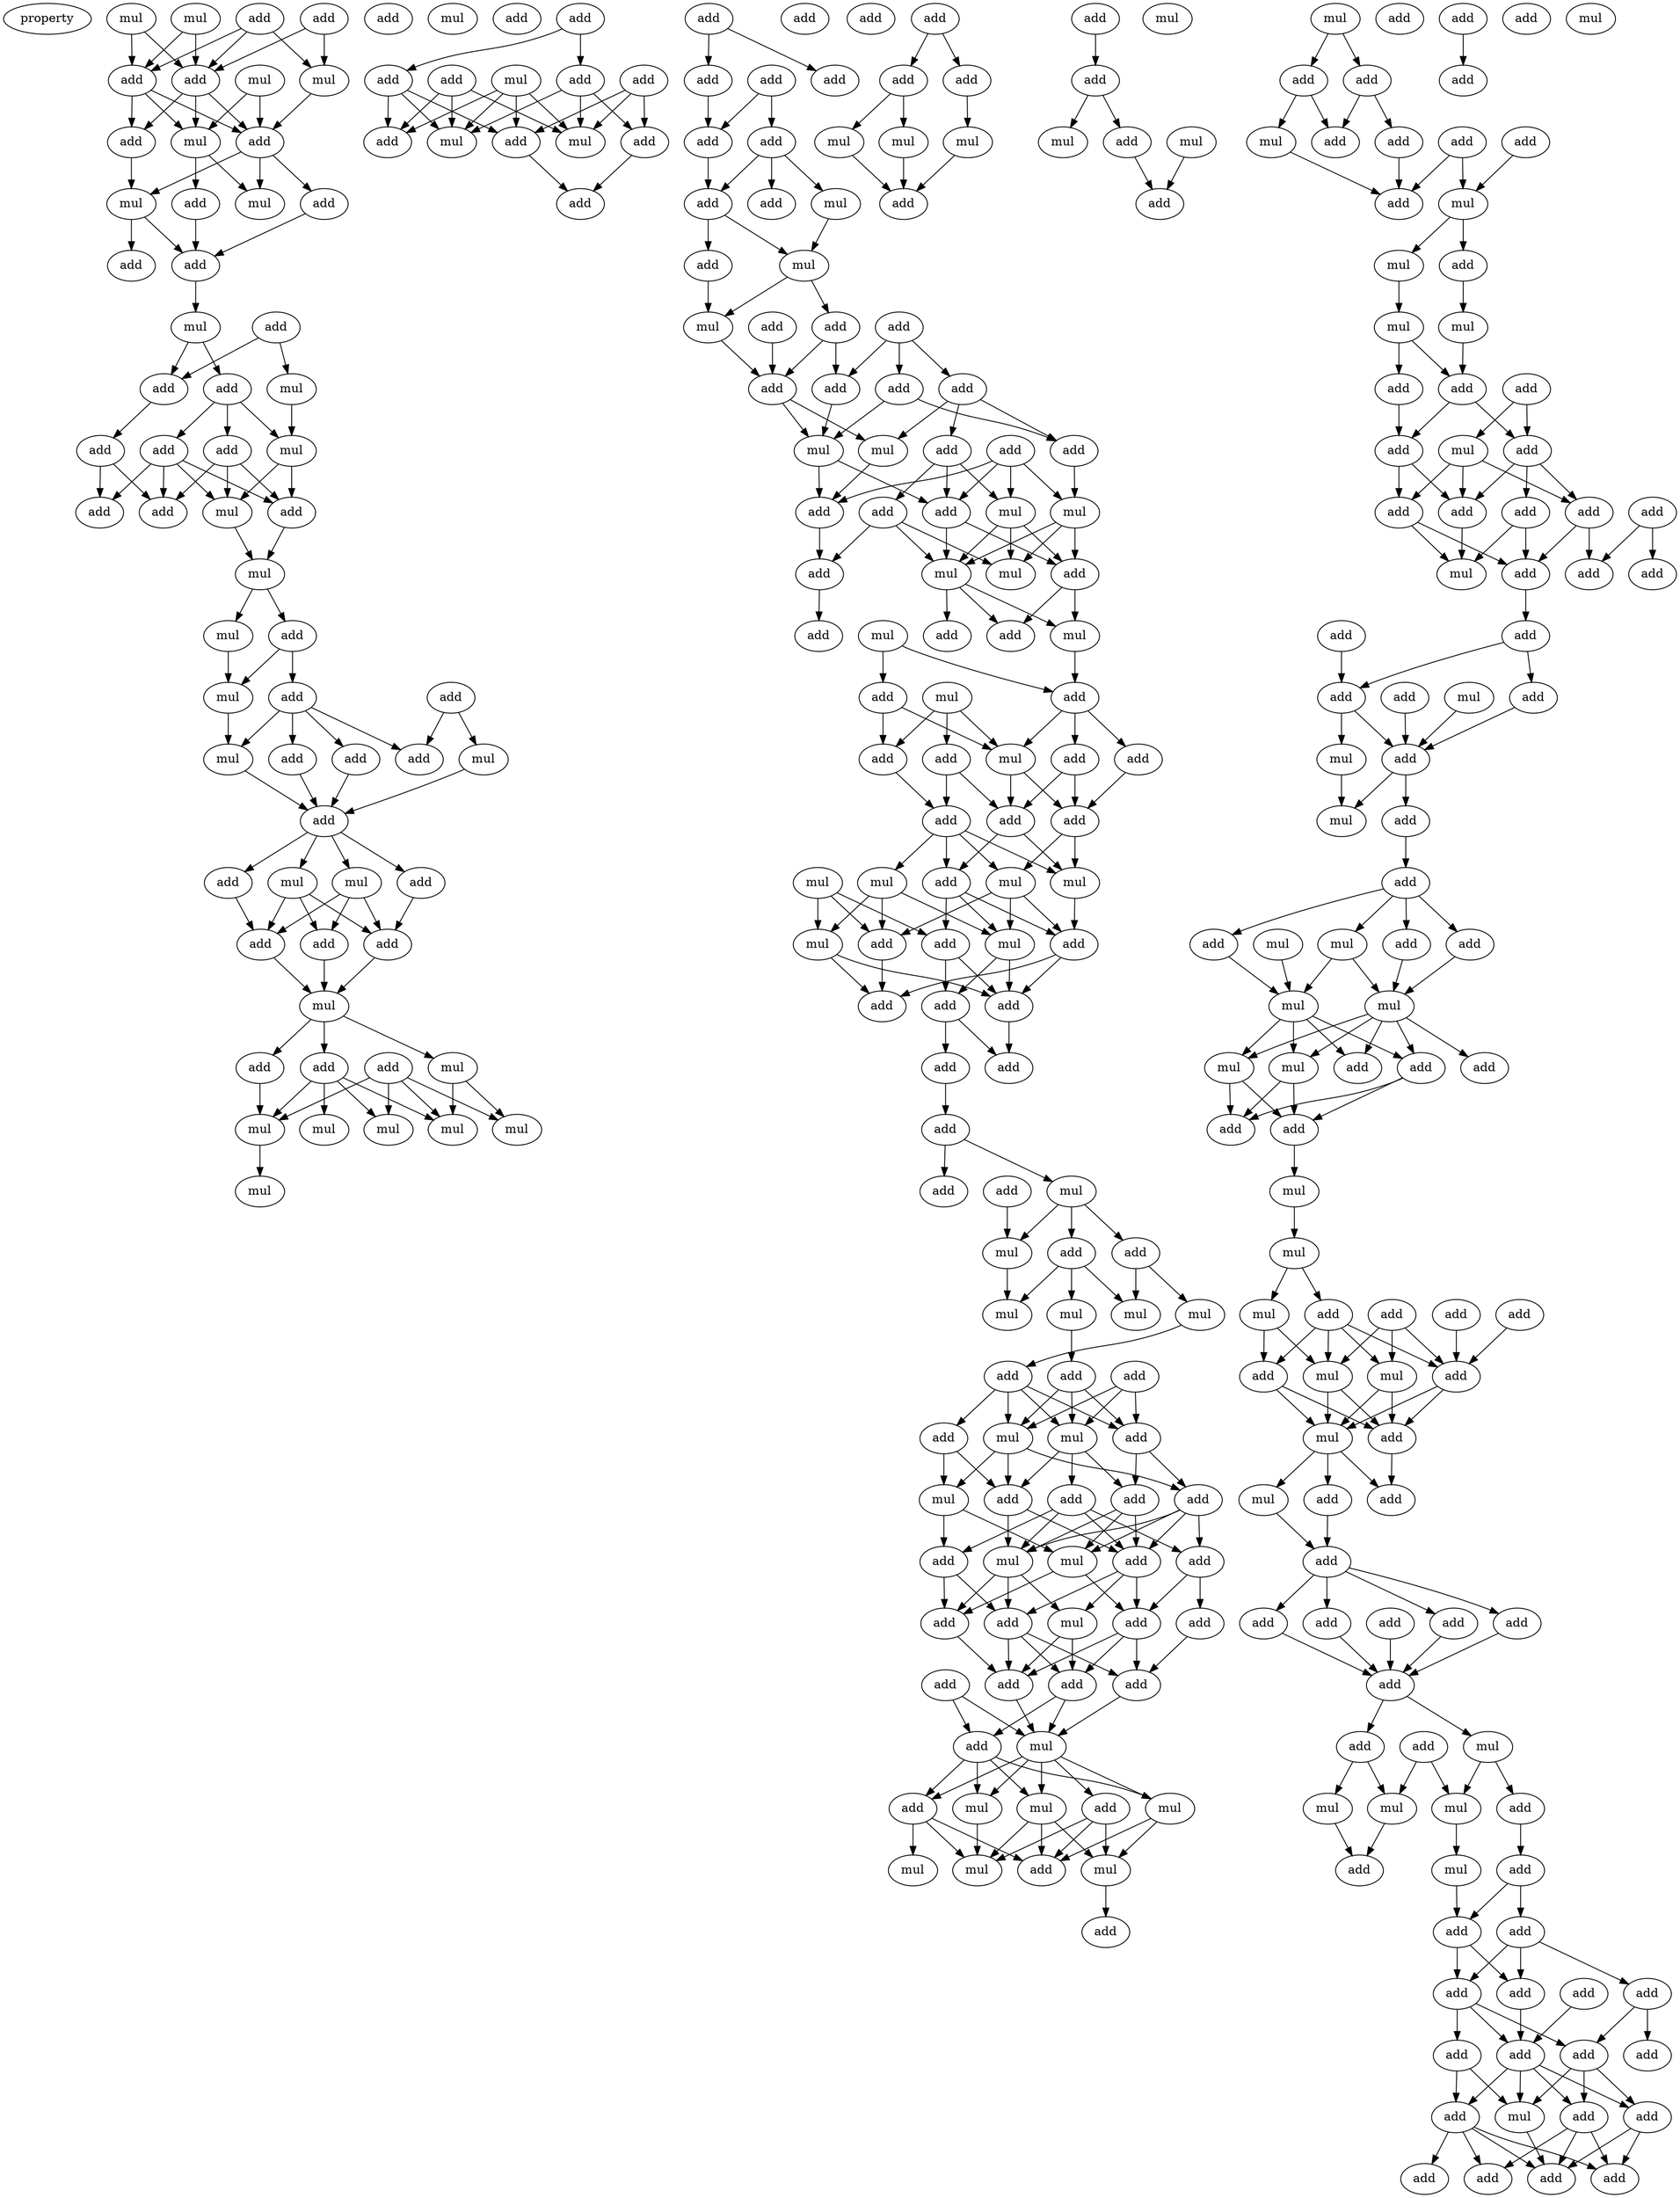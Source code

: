 digraph {
    node [fontcolor=black]
    property [mul=2,lf=1.8]
    0 [ label = mul ];
    1 [ label = mul ];
    2 [ label = add ];
    3 [ label = add ];
    4 [ label = add ];
    5 [ label = mul ];
    6 [ label = add ];
    7 [ label = mul ];
    8 [ label = add ];
    9 [ label = add ];
    10 [ label = mul ];
    11 [ label = mul ];
    12 [ label = mul ];
    13 [ label = add ];
    14 [ label = add ];
    15 [ label = add ];
    16 [ label = add ];
    17 [ label = add ];
    18 [ label = add ];
    19 [ label = mul ];
    20 [ label = add ];
    21 [ label = add ];
    22 [ label = mul ];
    23 [ label = add ];
    24 [ label = add ];
    25 [ label = add ];
    26 [ label = mul ];
    27 [ label = add ];
    28 [ label = mul ];
    29 [ label = add ];
    30 [ label = add ];
    31 [ label = mul ];
    32 [ label = mul ];
    33 [ label = add ];
    34 [ label = mul ];
    35 [ label = add ];
    36 [ label = add ];
    37 [ label = mul ];
    38 [ label = add ];
    39 [ label = add ];
    40 [ label = add ];
    41 [ label = mul ];
    42 [ label = add ];
    43 [ label = add ];
    44 [ label = mul ];
    45 [ label = mul ];
    46 [ label = add ];
    47 [ label = mul ];
    48 [ label = add ];
    49 [ label = add ];
    50 [ label = add ];
    51 [ label = mul ];
    52 [ label = mul ];
    53 [ label = add ];
    54 [ label = add ];
    55 [ label = add ];
    56 [ label = mul ];
    57 [ label = mul ];
    58 [ label = mul ];
    59 [ label = mul ];
    60 [ label = mul ];
    61 [ label = mul ];
    62 [ label = add ];
    63 [ label = add ];
    64 [ label = add ];
    65 [ label = add ];
    66 [ label = mul ];
    67 [ label = add ];
    68 [ label = add ];
    69 [ label = add ];
    70 [ label = mul ];
    71 [ label = add ];
    72 [ label = add ];
    73 [ label = mul ];
    74 [ label = add ];
    75 [ label = add ];
    76 [ label = add ];
    77 [ label = add ];
    78 [ label = add ];
    79 [ label = add ];
    80 [ label = add ];
    81 [ label = add ];
    82 [ label = add ];
    83 [ label = mul ];
    84 [ label = add ];
    85 [ label = mul ];
    86 [ label = add ];
    87 [ label = mul ];
    88 [ label = add ];
    89 [ label = add ];
    90 [ label = add ];
    91 [ label = add ];
    92 [ label = add ];
    93 [ label = add ];
    94 [ label = add ];
    95 [ label = add ];
    96 [ label = add ];
    97 [ label = add ];
    98 [ label = mul ];
    99 [ label = mul ];
    100 [ label = add ];
    101 [ label = add ];
    102 [ label = mul ];
    103 [ label = add ];
    104 [ label = mul ];
    105 [ label = add ];
    106 [ label = mul ];
    107 [ label = mul ];
    108 [ label = add ];
    109 [ label = mul ];
    110 [ label = mul ];
    111 [ label = add ];
    112 [ label = add ];
    113 [ label = add ];
    114 [ label = add ];
    115 [ label = add ];
    116 [ label = mul ];
    117 [ label = mul ];
    118 [ label = add ];
    119 [ label = add ];
    120 [ label = add ];
    121 [ label = add ];
    122 [ label = add ];
    123 [ label = add ];
    124 [ label = add ];
    125 [ label = mul ];
    126 [ label = mul ];
    127 [ label = mul ];
    128 [ label = mul ];
    129 [ label = add ];
    130 [ label = mul ];
    131 [ label = add ];
    132 [ label = mul ];
    133 [ label = add ];
    134 [ label = add ];
    135 [ label = add ];
    136 [ label = add ];
    137 [ label = add ];
    138 [ label = add ];
    139 [ label = add ];
    140 [ label = add ];
    141 [ label = mul ];
    142 [ label = add ];
    143 [ label = add ];
    144 [ label = add ];
    145 [ label = add ];
    146 [ label = mul ];
    147 [ label = mul ];
    148 [ label = mul ];
    149 [ label = mul ];
    150 [ label = mul ];
    151 [ label = add ];
    152 [ label = add ];
    153 [ label = add ];
    154 [ label = add ];
    155 [ label = mul ];
    156 [ label = add ];
    157 [ label = mul ];
    158 [ label = mul ];
    159 [ label = add ];
    160 [ label = add ];
    161 [ label = add ];
    162 [ label = add ];
    163 [ label = mul ];
    164 [ label = add ];
    165 [ label = add ];
    166 [ label = mul ];
    167 [ label = add ];
    168 [ label = add ];
    169 [ label = add ];
    170 [ label = add ];
    171 [ label = add ];
    172 [ label = mul ];
    173 [ label = add ];
    174 [ label = add ];
    175 [ label = add ];
    176 [ label = add ];
    177 [ label = add ];
    178 [ label = mul ];
    179 [ label = mul ];
    180 [ label = mul ];
    181 [ label = mul ];
    182 [ label = add ];
    183 [ label = add ];
    184 [ label = add ];
    185 [ label = mul ];
    186 [ label = mul ];
    187 [ label = mul ];
    188 [ label = add ];
    189 [ label = add ];
    190 [ label = add ];
    191 [ label = add ];
    192 [ label = add ];
    193 [ label = mul ];
    194 [ label = mul ];
    195 [ label = mul ];
    196 [ label = add ];
    197 [ label = add ];
    198 [ label = add ];
    199 [ label = mul ];
    200 [ label = mul ];
    201 [ label = add ];
    202 [ label = mul ];
    203 [ label = add ];
    204 [ label = mul ];
    205 [ label = add ];
    206 [ label = add ];
    207 [ label = add ];
    208 [ label = add ];
    209 [ label = add ];
    210 [ label = mul ];
    211 [ label = add ];
    212 [ label = mul ];
    213 [ label = add ];
    214 [ label = add ];
    215 [ label = mul ];
    216 [ label = add ];
    217 [ label = mul ];
    218 [ label = mul ];
    219 [ label = add ];
    220 [ label = add ];
    221 [ label = add ];
    222 [ label = add ];
    223 [ label = mul ];
    224 [ label = add ];
    225 [ label = add ];
    226 [ label = add ];
    227 [ label = add ];
    228 [ label = add ];
    229 [ label = add ];
    230 [ label = mul ];
    231 [ label = add ];
    232 [ label = add ];
    233 [ label = add ];
    234 [ label = add ];
    235 [ label = add ];
    236 [ label = add ];
    237 [ label = mul ];
    238 [ label = add ];
    239 [ label = add ];
    240 [ label = mul ];
    241 [ label = add ];
    242 [ label = add ];
    243 [ label = mul ];
    244 [ label = add ];
    245 [ label = add ];
    246 [ label = add ];
    247 [ label = add ];
    248 [ label = mul ];
    249 [ label = add ];
    250 [ label = add ];
    251 [ label = mul ];
    252 [ label = mul ];
    253 [ label = mul ];
    254 [ label = add ];
    255 [ label = add ];
    256 [ label = add ];
    257 [ label = mul ];
    258 [ label = mul ];
    259 [ label = add ];
    260 [ label = add ];
    261 [ label = mul ];
    262 [ label = mul ];
    263 [ label = add ];
    264 [ label = add ];
    265 [ label = mul ];
    266 [ label = add ];
    267 [ label = add ];
    268 [ label = mul ];
    269 [ label = mul ];
    270 [ label = add ];
    271 [ label = add ];
    272 [ label = mul ];
    273 [ label = add ];
    274 [ label = mul ];
    275 [ label = add ];
    276 [ label = add ];
    277 [ label = add ];
    278 [ label = add ];
    279 [ label = add ];
    280 [ label = add ];
    281 [ label = add ];
    282 [ label = add ];
    283 [ label = add ];
    284 [ label = add ];
    285 [ label = add ];
    286 [ label = mul ];
    287 [ label = add ];
    288 [ label = mul ];
    289 [ label = add ];
    290 [ label = mul ];
    291 [ label = mul ];
    292 [ label = mul ];
    293 [ label = add ];
    294 [ label = mul ];
    295 [ label = add ];
    296 [ label = add ];
    297 [ label = add ];
    298 [ label = add ];
    299 [ label = add ];
    300 [ label = add ];
    301 [ label = add ];
    302 [ label = add ];
    303 [ label = add ];
    304 [ label = add ];
    305 [ label = add ];
    306 [ label = add ];
    307 [ label = add ];
    308 [ label = mul ];
    309 [ label = add ];
    310 [ label = add ];
    311 [ label = add ];
    312 [ label = add ];
    313 [ label = add ];
    0 -> 4 [ name = 0 ];
    0 -> 6 [ name = 1 ];
    1 -> 4 [ name = 2 ];
    1 -> 6 [ name = 3 ];
    2 -> 4 [ name = 4 ];
    2 -> 6 [ name = 5 ];
    2 -> 7 [ name = 6 ];
    3 -> 6 [ name = 7 ];
    3 -> 7 [ name = 8 ];
    4 -> 8 [ name = 9 ];
    4 -> 9 [ name = 10 ];
    4 -> 10 [ name = 11 ];
    5 -> 9 [ name = 12 ];
    5 -> 10 [ name = 13 ];
    6 -> 8 [ name = 14 ];
    6 -> 9 [ name = 15 ];
    6 -> 10 [ name = 16 ];
    7 -> 9 [ name = 17 ];
    8 -> 11 [ name = 18 ];
    9 -> 11 [ name = 19 ];
    9 -> 12 [ name = 20 ];
    9 -> 13 [ name = 21 ];
    10 -> 12 [ name = 22 ];
    10 -> 15 [ name = 23 ];
    11 -> 16 [ name = 24 ];
    11 -> 17 [ name = 25 ];
    13 -> 17 [ name = 26 ];
    15 -> 17 [ name = 27 ];
    17 -> 19 [ name = 28 ];
    18 -> 21 [ name = 29 ];
    18 -> 22 [ name = 30 ];
    19 -> 20 [ name = 31 ];
    19 -> 21 [ name = 32 ];
    20 -> 23 [ name = 33 ];
    20 -> 25 [ name = 34 ];
    20 -> 26 [ name = 35 ];
    21 -> 24 [ name = 36 ];
    22 -> 26 [ name = 37 ];
    23 -> 27 [ name = 38 ];
    23 -> 28 [ name = 39 ];
    23 -> 29 [ name = 40 ];
    24 -> 27 [ name = 41 ];
    24 -> 30 [ name = 42 ];
    25 -> 27 [ name = 43 ];
    25 -> 28 [ name = 44 ];
    25 -> 29 [ name = 45 ];
    25 -> 30 [ name = 46 ];
    26 -> 28 [ name = 47 ];
    26 -> 29 [ name = 48 ];
    28 -> 31 [ name = 49 ];
    29 -> 31 [ name = 50 ];
    31 -> 32 [ name = 51 ];
    31 -> 33 [ name = 52 ];
    32 -> 34 [ name = 53 ];
    33 -> 34 [ name = 54 ];
    33 -> 36 [ name = 55 ];
    34 -> 41 [ name = 56 ];
    35 -> 37 [ name = 57 ];
    35 -> 39 [ name = 58 ];
    36 -> 38 [ name = 59 ];
    36 -> 39 [ name = 60 ];
    36 -> 40 [ name = 61 ];
    36 -> 41 [ name = 62 ];
    37 -> 42 [ name = 63 ];
    38 -> 42 [ name = 64 ];
    40 -> 42 [ name = 65 ];
    41 -> 42 [ name = 66 ];
    42 -> 43 [ name = 67 ];
    42 -> 45 [ name = 68 ];
    42 -> 46 [ name = 69 ];
    42 -> 47 [ name = 70 ];
    43 -> 50 [ name = 71 ];
    45 -> 48 [ name = 72 ];
    45 -> 49 [ name = 73 ];
    45 -> 50 [ name = 74 ];
    46 -> 48 [ name = 75 ];
    47 -> 48 [ name = 76 ];
    47 -> 49 [ name = 77 ];
    47 -> 50 [ name = 78 ];
    48 -> 51 [ name = 79 ];
    49 -> 51 [ name = 80 ];
    50 -> 51 [ name = 81 ];
    51 -> 52 [ name = 82 ];
    51 -> 54 [ name = 83 ];
    51 -> 55 [ name = 84 ];
    52 -> 56 [ name = 85 ];
    52 -> 58 [ name = 86 ];
    53 -> 56 [ name = 87 ];
    53 -> 58 [ name = 88 ];
    53 -> 59 [ name = 89 ];
    53 -> 60 [ name = 90 ];
    54 -> 57 [ name = 91 ];
    54 -> 58 [ name = 92 ];
    54 -> 59 [ name = 93 ];
    54 -> 60 [ name = 94 ];
    55 -> 59 [ name = 95 ];
    59 -> 61 [ name = 96 ];
    63 -> 64 [ name = 97 ];
    63 -> 65 [ name = 98 ];
    64 -> 69 [ name = 99 ];
    64 -> 70 [ name = 100 ];
    64 -> 73 [ name = 101 ];
    65 -> 71 [ name = 102 ];
    65 -> 72 [ name = 103 ];
    65 -> 73 [ name = 104 ];
    66 -> 70 [ name = 105 ];
    66 -> 71 [ name = 106 ];
    66 -> 72 [ name = 107 ];
    66 -> 73 [ name = 108 ];
    67 -> 69 [ name = 109 ];
    67 -> 70 [ name = 110 ];
    67 -> 72 [ name = 111 ];
    68 -> 70 [ name = 112 ];
    68 -> 71 [ name = 113 ];
    68 -> 73 [ name = 114 ];
    69 -> 74 [ name = 115 ];
    72 -> 74 [ name = 116 ];
    75 -> 78 [ name = 117 ];
    75 -> 79 [ name = 118 ];
    76 -> 80 [ name = 119 ];
    76 -> 81 [ name = 120 ];
    79 -> 80 [ name = 121 ];
    80 -> 84 [ name = 122 ];
    81 -> 82 [ name = 123 ];
    81 -> 83 [ name = 124 ];
    81 -> 84 [ name = 125 ];
    83 -> 85 [ name = 126 ];
    84 -> 85 [ name = 127 ];
    84 -> 86 [ name = 128 ];
    85 -> 87 [ name = 129 ];
    85 -> 89 [ name = 130 ];
    86 -> 87 [ name = 131 ];
    87 -> 94 [ name = 132 ];
    88 -> 91 [ name = 133 ];
    88 -> 92 [ name = 134 ];
    88 -> 93 [ name = 135 ];
    89 -> 91 [ name = 136 ];
    89 -> 94 [ name = 137 ];
    90 -> 94 [ name = 138 ];
    91 -> 99 [ name = 139 ];
    92 -> 95 [ name = 140 ];
    92 -> 96 [ name = 141 ];
    92 -> 98 [ name = 142 ];
    93 -> 95 [ name = 143 ];
    93 -> 99 [ name = 144 ];
    94 -> 98 [ name = 145 ];
    94 -> 99 [ name = 146 ];
    95 -> 104 [ name = 147 ];
    96 -> 100 [ name = 148 ];
    96 -> 101 [ name = 149 ];
    96 -> 102 [ name = 150 ];
    97 -> 100 [ name = 151 ];
    97 -> 102 [ name = 152 ];
    97 -> 103 [ name = 153 ];
    97 -> 104 [ name = 154 ];
    98 -> 103 [ name = 155 ];
    99 -> 100 [ name = 156 ];
    99 -> 103 [ name = 157 ];
    100 -> 106 [ name = 158 ];
    100 -> 108 [ name = 159 ];
    101 -> 105 [ name = 160 ];
    101 -> 106 [ name = 161 ];
    101 -> 107 [ name = 162 ];
    102 -> 106 [ name = 163 ];
    102 -> 107 [ name = 164 ];
    102 -> 108 [ name = 165 ];
    103 -> 105 [ name = 166 ];
    104 -> 106 [ name = 167 ];
    104 -> 107 [ name = 168 ];
    104 -> 108 [ name = 169 ];
    105 -> 112 [ name = 170 ];
    106 -> 109 [ name = 171 ];
    106 -> 111 [ name = 172 ];
    106 -> 113 [ name = 173 ];
    108 -> 109 [ name = 174 ];
    108 -> 111 [ name = 175 ];
    109 -> 114 [ name = 176 ];
    110 -> 114 [ name = 177 ];
    110 -> 115 [ name = 178 ];
    114 -> 117 [ name = 179 ];
    114 -> 119 [ name = 180 ];
    114 -> 120 [ name = 181 ];
    115 -> 117 [ name = 182 ];
    115 -> 118 [ name = 183 ];
    116 -> 117 [ name = 184 ];
    116 -> 118 [ name = 185 ];
    116 -> 121 [ name = 186 ];
    117 -> 122 [ name = 187 ];
    117 -> 124 [ name = 188 ];
    118 -> 123 [ name = 189 ];
    119 -> 124 [ name = 190 ];
    120 -> 122 [ name = 191 ];
    120 -> 124 [ name = 192 ];
    121 -> 122 [ name = 193 ];
    121 -> 123 [ name = 194 ];
    122 -> 128 [ name = 195 ];
    122 -> 129 [ name = 196 ];
    123 -> 125 [ name = 197 ];
    123 -> 127 [ name = 198 ];
    123 -> 128 [ name = 199 ];
    123 -> 129 [ name = 200 ];
    124 -> 127 [ name = 201 ];
    124 -> 128 [ name = 202 ];
    125 -> 130 [ name = 203 ];
    125 -> 131 [ name = 204 ];
    125 -> 132 [ name = 205 ];
    126 -> 130 [ name = 206 ];
    126 -> 131 [ name = 207 ];
    126 -> 133 [ name = 208 ];
    127 -> 131 [ name = 209 ];
    127 -> 132 [ name = 210 ];
    127 -> 134 [ name = 211 ];
    128 -> 134 [ name = 212 ];
    129 -> 132 [ name = 213 ];
    129 -> 133 [ name = 214 ];
    129 -> 134 [ name = 215 ];
    130 -> 136 [ name = 216 ];
    130 -> 137 [ name = 217 ];
    131 -> 136 [ name = 218 ];
    132 -> 135 [ name = 219 ];
    132 -> 137 [ name = 220 ];
    133 -> 135 [ name = 221 ];
    133 -> 137 [ name = 222 ];
    134 -> 136 [ name = 223 ];
    134 -> 137 [ name = 224 ];
    135 -> 138 [ name = 225 ];
    135 -> 139 [ name = 226 ];
    137 -> 139 [ name = 227 ];
    138 -> 140 [ name = 228 ];
    140 -> 141 [ name = 229 ];
    140 -> 142 [ name = 230 ];
    141 -> 144 [ name = 231 ];
    141 -> 145 [ name = 232 ];
    141 -> 146 [ name = 233 ];
    143 -> 146 [ name = 234 ];
    144 -> 148 [ name = 235 ];
    144 -> 149 [ name = 236 ];
    144 -> 150 [ name = 237 ];
    145 -> 147 [ name = 238 ];
    145 -> 148 [ name = 239 ];
    146 -> 150 [ name = 240 ];
    147 -> 152 [ name = 241 ];
    149 -> 151 [ name = 242 ];
    151 -> 155 [ name = 243 ];
    151 -> 156 [ name = 244 ];
    151 -> 157 [ name = 245 ];
    152 -> 154 [ name = 246 ];
    152 -> 155 [ name = 247 ];
    152 -> 156 [ name = 248 ];
    152 -> 157 [ name = 249 ];
    153 -> 155 [ name = 250 ];
    153 -> 156 [ name = 251 ];
    153 -> 157 [ name = 252 ];
    154 -> 158 [ name = 253 ];
    154 -> 162 [ name = 254 ];
    155 -> 158 [ name = 255 ];
    155 -> 159 [ name = 256 ];
    155 -> 162 [ name = 257 ];
    156 -> 159 [ name = 258 ];
    156 -> 161 [ name = 259 ];
    157 -> 160 [ name = 260 ];
    157 -> 161 [ name = 261 ];
    157 -> 162 [ name = 262 ];
    158 -> 163 [ name = 263 ];
    158 -> 164 [ name = 264 ];
    159 -> 163 [ name = 265 ];
    159 -> 165 [ name = 266 ];
    159 -> 166 [ name = 267 ];
    159 -> 167 [ name = 268 ];
    160 -> 164 [ name = 269 ];
    160 -> 165 [ name = 270 ];
    160 -> 166 [ name = 271 ];
    160 -> 167 [ name = 272 ];
    161 -> 163 [ name = 273 ];
    161 -> 166 [ name = 274 ];
    161 -> 167 [ name = 275 ];
    162 -> 166 [ name = 276 ];
    162 -> 167 [ name = 277 ];
    163 -> 169 [ name = 278 ];
    163 -> 170 [ name = 279 ];
    164 -> 168 [ name = 280 ];
    164 -> 170 [ name = 281 ];
    165 -> 169 [ name = 282 ];
    165 -> 171 [ name = 283 ];
    166 -> 168 [ name = 284 ];
    166 -> 170 [ name = 285 ];
    166 -> 172 [ name = 286 ];
    167 -> 168 [ name = 287 ];
    167 -> 169 [ name = 288 ];
    167 -> 172 [ name = 289 ];
    168 -> 173 [ name = 290 ];
    168 -> 174 [ name = 291 ];
    168 -> 176 [ name = 292 ];
    169 -> 173 [ name = 293 ];
    169 -> 174 [ name = 294 ];
    169 -> 176 [ name = 295 ];
    170 -> 174 [ name = 296 ];
    171 -> 176 [ name = 297 ];
    172 -> 173 [ name = 298 ];
    172 -> 174 [ name = 299 ];
    173 -> 177 [ name = 300 ];
    173 -> 178 [ name = 301 ];
    174 -> 178 [ name = 302 ];
    175 -> 177 [ name = 303 ];
    175 -> 178 [ name = 304 ];
    176 -> 178 [ name = 305 ];
    177 -> 179 [ name = 306 ];
    177 -> 180 [ name = 307 ];
    177 -> 181 [ name = 308 ];
    177 -> 182 [ name = 309 ];
    178 -> 179 [ name = 310 ];
    178 -> 180 [ name = 311 ];
    178 -> 181 [ name = 312 ];
    178 -> 182 [ name = 313 ];
    178 -> 183 [ name = 314 ];
    179 -> 186 [ name = 315 ];
    180 -> 184 [ name = 316 ];
    180 -> 185 [ name = 317 ];
    180 -> 186 [ name = 318 ];
    181 -> 184 [ name = 319 ];
    181 -> 185 [ name = 320 ];
    182 -> 184 [ name = 321 ];
    182 -> 186 [ name = 322 ];
    182 -> 187 [ name = 323 ];
    183 -> 184 [ name = 324 ];
    183 -> 185 [ name = 325 ];
    183 -> 186 [ name = 326 ];
    185 -> 188 [ name = 327 ];
    190 -> 191 [ name = 328 ];
    190 -> 192 [ name = 329 ];
    191 -> 193 [ name = 330 ];
    191 -> 194 [ name = 331 ];
    192 -> 195 [ name = 332 ];
    193 -> 196 [ name = 333 ];
    194 -> 196 [ name = 334 ];
    195 -> 196 [ name = 335 ];
    197 -> 198 [ name = 336 ];
    198 -> 199 [ name = 337 ];
    198 -> 201 [ name = 338 ];
    201 -> 203 [ name = 339 ];
    202 -> 203 [ name = 340 ];
    204 -> 205 [ name = 341 ];
    204 -> 206 [ name = 342 ];
    205 -> 208 [ name = 343 ];
    205 -> 210 [ name = 344 ];
    206 -> 208 [ name = 345 ];
    206 -> 209 [ name = 346 ];
    207 -> 212 [ name = 347 ];
    209 -> 213 [ name = 348 ];
    210 -> 213 [ name = 349 ];
    211 -> 212 [ name = 350 ];
    211 -> 213 [ name = 351 ];
    212 -> 214 [ name = 352 ];
    212 -> 215 [ name = 353 ];
    214 -> 218 [ name = 354 ];
    215 -> 217 [ name = 355 ];
    217 -> 219 [ name = 356 ];
    217 -> 221 [ name = 357 ];
    218 -> 221 [ name = 358 ];
    219 -> 222 [ name = 359 ];
    220 -> 223 [ name = 360 ];
    220 -> 224 [ name = 361 ];
    221 -> 222 [ name = 362 ];
    221 -> 224 [ name = 363 ];
    222 -> 225 [ name = 364 ];
    222 -> 227 [ name = 365 ];
    223 -> 225 [ name = 366 ];
    223 -> 226 [ name = 367 ];
    223 -> 227 [ name = 368 ];
    224 -> 226 [ name = 369 ];
    224 -> 227 [ name = 370 ];
    224 -> 228 [ name = 371 ];
    225 -> 230 [ name = 372 ];
    225 -> 231 [ name = 373 ];
    226 -> 231 [ name = 374 ];
    226 -> 232 [ name = 375 ];
    227 -> 230 [ name = 376 ];
    228 -> 230 [ name = 377 ];
    228 -> 231 [ name = 378 ];
    229 -> 232 [ name = 379 ];
    229 -> 233 [ name = 380 ];
    231 -> 235 [ name = 381 ];
    234 -> 239 [ name = 382 ];
    235 -> 238 [ name = 383 ];
    235 -> 239 [ name = 384 ];
    236 -> 241 [ name = 385 ];
    237 -> 241 [ name = 386 ];
    238 -> 241 [ name = 387 ];
    239 -> 240 [ name = 388 ];
    239 -> 241 [ name = 389 ];
    240 -> 243 [ name = 390 ];
    241 -> 243 [ name = 391 ];
    241 -> 244 [ name = 392 ];
    242 -> 245 [ name = 393 ];
    244 -> 246 [ name = 394 ];
    246 -> 247 [ name = 395 ];
    246 -> 249 [ name = 396 ];
    246 -> 250 [ name = 397 ];
    246 -> 251 [ name = 398 ];
    247 -> 253 [ name = 399 ];
    248 -> 252 [ name = 400 ];
    249 -> 252 [ name = 401 ];
    250 -> 253 [ name = 402 ];
    251 -> 252 [ name = 403 ];
    251 -> 253 [ name = 404 ];
    252 -> 254 [ name = 405 ];
    252 -> 255 [ name = 406 ];
    252 -> 257 [ name = 407 ];
    252 -> 258 [ name = 408 ];
    253 -> 254 [ name = 409 ];
    253 -> 255 [ name = 410 ];
    253 -> 256 [ name = 411 ];
    253 -> 257 [ name = 412 ];
    253 -> 258 [ name = 413 ];
    254 -> 259 [ name = 414 ];
    254 -> 260 [ name = 415 ];
    257 -> 259 [ name = 416 ];
    257 -> 260 [ name = 417 ];
    258 -> 259 [ name = 418 ];
    258 -> 260 [ name = 419 ];
    260 -> 261 [ name = 420 ];
    261 -> 262 [ name = 421 ];
    262 -> 264 [ name = 422 ];
    262 -> 265 [ name = 423 ];
    263 -> 268 [ name = 424 ];
    263 -> 269 [ name = 425 ];
    263 -> 270 [ name = 426 ];
    264 -> 268 [ name = 427 ];
    264 -> 269 [ name = 428 ];
    264 -> 270 [ name = 429 ];
    264 -> 271 [ name = 430 ];
    265 -> 269 [ name = 431 ];
    265 -> 271 [ name = 432 ];
    266 -> 270 [ name = 433 ];
    267 -> 270 [ name = 434 ];
    268 -> 272 [ name = 435 ];
    268 -> 273 [ name = 436 ];
    269 -> 272 [ name = 437 ];
    269 -> 273 [ name = 438 ];
    270 -> 272 [ name = 439 ];
    270 -> 273 [ name = 440 ];
    271 -> 272 [ name = 441 ];
    271 -> 273 [ name = 442 ];
    272 -> 274 [ name = 443 ];
    272 -> 275 [ name = 444 ];
    272 -> 276 [ name = 445 ];
    273 -> 276 [ name = 446 ];
    274 -> 277 [ name = 447 ];
    275 -> 277 [ name = 448 ];
    277 -> 278 [ name = 449 ];
    277 -> 279 [ name = 450 ];
    277 -> 281 [ name = 451 ];
    277 -> 282 [ name = 452 ];
    278 -> 283 [ name = 453 ];
    279 -> 283 [ name = 454 ];
    280 -> 283 [ name = 455 ];
    281 -> 283 [ name = 456 ];
    282 -> 283 [ name = 457 ];
    283 -> 286 [ name = 458 ];
    283 -> 287 [ name = 459 ];
    284 -> 290 [ name = 460 ];
    284 -> 291 [ name = 461 ];
    286 -> 289 [ name = 462 ];
    286 -> 290 [ name = 463 ];
    287 -> 288 [ name = 464 ];
    287 -> 291 [ name = 465 ];
    288 -> 295 [ name = 466 ];
    289 -> 293 [ name = 467 ];
    290 -> 294 [ name = 468 ];
    291 -> 295 [ name = 469 ];
    293 -> 296 [ name = 470 ];
    293 -> 297 [ name = 471 ];
    294 -> 297 [ name = 472 ];
    296 -> 298 [ name = 473 ];
    296 -> 300 [ name = 474 ];
    296 -> 301 [ name = 475 ];
    297 -> 300 [ name = 476 ];
    297 -> 301 [ name = 477 ];
    298 -> 303 [ name = 478 ];
    298 -> 304 [ name = 479 ];
    299 -> 302 [ name = 480 ];
    300 -> 302 [ name = 481 ];
    300 -> 303 [ name = 482 ];
    300 -> 305 [ name = 483 ];
    301 -> 302 [ name = 484 ];
    302 -> 306 [ name = 485 ];
    302 -> 307 [ name = 486 ];
    302 -> 308 [ name = 487 ];
    302 -> 309 [ name = 488 ];
    303 -> 306 [ name = 489 ];
    303 -> 308 [ name = 490 ];
    303 -> 309 [ name = 491 ];
    305 -> 307 [ name = 492 ];
    305 -> 308 [ name = 493 ];
    306 -> 310 [ name = 494 ];
    306 -> 312 [ name = 495 ];
    306 -> 313 [ name = 496 ];
    307 -> 310 [ name = 497 ];
    307 -> 311 [ name = 498 ];
    307 -> 312 [ name = 499 ];
    307 -> 313 [ name = 500 ];
    308 -> 310 [ name = 501 ];
    309 -> 310 [ name = 502 ];
    309 -> 312 [ name = 503 ];
}
